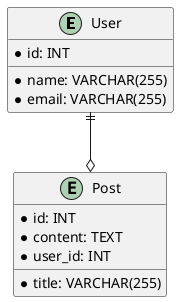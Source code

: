 @startuml

entity User {
    * id: INT
    * name: VARCHAR(255)
    * email: VARCHAR(255)
}

entity Post {
    * id: INT
    * title: VARCHAR(255)
    * content: TEXT
    * user_id: INT
}

User ||--o Post



@enduml
